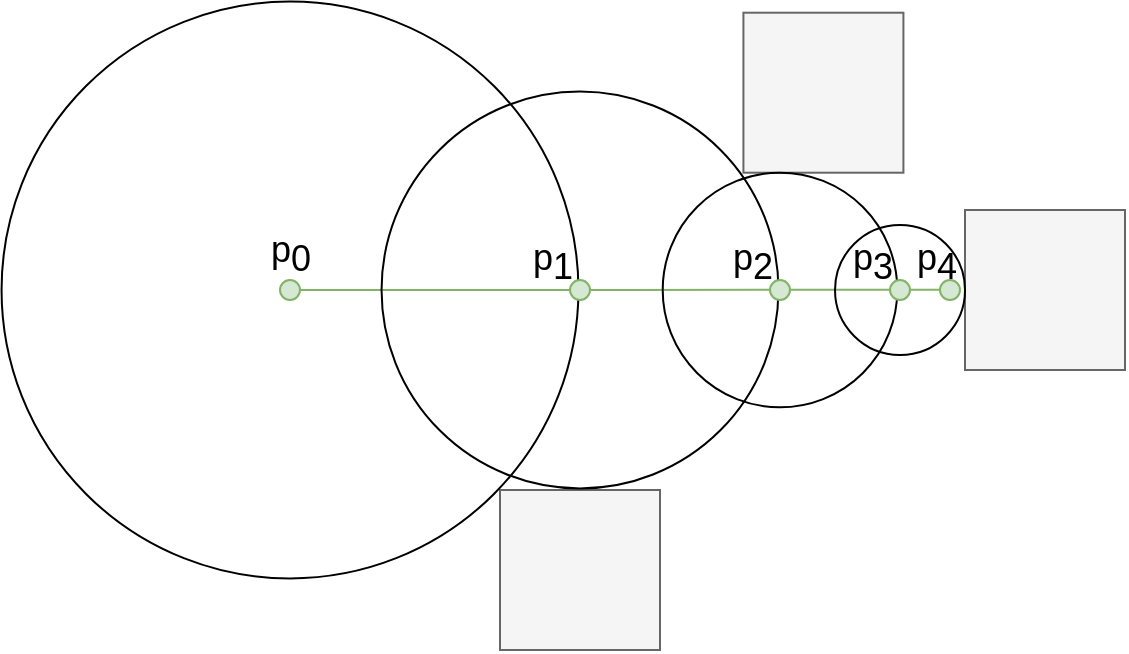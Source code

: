 <mxfile version="15.4.0" type="device"><diagram id="4mGxhP4kGzLFXmiEG6Kd" name="Page-1"><mxGraphModel dx="1312" dy="1385" grid="1" gridSize="5" guides="1" tooltips="1" connect="1" arrows="1" fold="1" page="1" pageScale="1" pageWidth="827" pageHeight="1169" math="0" shadow="0"><root><mxCell id="0"/><mxCell id="1" parent="0"/><mxCell id="HZk2pKQpFWLE6bh72Rgh-2" value="" style="whiteSpace=wrap;html=1;aspect=fixed;fillColor=#f5f5f5;strokeColor=#666666;fontColor=#333333;" parent="1" vertex="1"><mxGeometry x="-370" y="325" width="80" height="80" as="geometry"/></mxCell><mxCell id="HZk2pKQpFWLE6bh72Rgh-37" value="" style="whiteSpace=wrap;html=1;aspect=fixed;fillColor=#f5f5f5;strokeColor=#666666;fontColor=#333333;" parent="1" vertex="1"><mxGeometry x="-137.5" y="185" width="80" height="80" as="geometry"/></mxCell><mxCell id="HZk2pKQpFWLE6bh72Rgh-35" value="" style="whiteSpace=wrap;html=1;aspect=fixed;fillColor=#f5f5f5;strokeColor=#666666;fontColor=#333333;" parent="1" vertex="1"><mxGeometry x="-248.29" y="86.35" width="80" height="80" as="geometry"/></mxCell><mxCell id="HZk2pKQpFWLE6bh72Rgh-39" value="" style="endArrow=none;html=1;rounded=0;edgeStyle=orthogonalEdgeStyle;fillColor=#d5e8d4;strokeColor=#82b366;" parent="1" source="HZk2pKQpFWLE6bh72Rgh-22" edge="1"><mxGeometry width="50" height="50" relative="1" as="geometry"><mxPoint x="-345" y="224.83" as="sourcePoint"/><mxPoint x="-145" y="224.83" as="targetPoint"/></mxGeometry></mxCell><mxCell id="HZk2pKQpFWLE6bh72Rgh-17" value="" style="ellipse;whiteSpace=wrap;html=1;aspect=fixed;fillColor=none;" parent="1" vertex="1"><mxGeometry x="-619.22" y="80.78" width="288.44" height="288.44" as="geometry"/></mxCell><mxCell id="HZk2pKQpFWLE6bh72Rgh-31" value="" style="ellipse;whiteSpace=wrap;html=1;aspect=fixed;fillColor=none;" parent="1" vertex="1"><mxGeometry x="-429.22" y="125.78" width="198.44" height="198.44" as="geometry"/></mxCell><mxCell id="HZk2pKQpFWLE6bh72Rgh-33" value="" style="ellipse;whiteSpace=wrap;html=1;aspect=fixed;fillColor=none;" parent="1" vertex="1"><mxGeometry x="-288.65" y="166.35" width="117.3" height="117.3" as="geometry"/></mxCell><mxCell id="HZk2pKQpFWLE6bh72Rgh-36" value="" style="ellipse;whiteSpace=wrap;html=1;aspect=fixed;fillColor=none;" parent="1" vertex="1"><mxGeometry x="-202.49" y="192.51" width="64.99" height="64.99" as="geometry"/></mxCell><mxCell id="HZk2pKQpFWLE6bh72Rgh-22" value="" style="ellipse;whiteSpace=wrap;html=1;aspect=fixed;fillColor=#d5e8d4;strokeColor=#82b366;" parent="1" vertex="1"><mxGeometry x="-480" y="220" width="10" height="10" as="geometry"/></mxCell><mxCell id="HZk2pKQpFWLE6bh72Rgh-30" value="" style="ellipse;whiteSpace=wrap;html=1;aspect=fixed;fillColor=#d5e8d4;strokeColor=#82b366;" parent="1" vertex="1"><mxGeometry x="-335" y="220" width="10" height="10" as="geometry"/></mxCell><mxCell id="HZk2pKQpFWLE6bh72Rgh-32" value="" style="ellipse;whiteSpace=wrap;html=1;aspect=fixed;fillColor=#d5e8d4;strokeColor=#82b366;" parent="1" vertex="1"><mxGeometry x="-235" y="220" width="10" height="10" as="geometry"/></mxCell><mxCell id="HZk2pKQpFWLE6bh72Rgh-34" value="" style="ellipse;whiteSpace=wrap;html=1;aspect=fixed;fillColor=#d5e8d4;strokeColor=#82b366;" parent="1" vertex="1"><mxGeometry x="-175" y="220" width="10" height="10" as="geometry"/></mxCell><mxCell id="HZk2pKQpFWLE6bh72Rgh-38" value="" style="ellipse;whiteSpace=wrap;html=1;aspect=fixed;fillColor=#d5e8d4;strokeColor=#82b366;" parent="1" vertex="1"><mxGeometry x="-150" y="220" width="10" height="10" as="geometry"/></mxCell><mxCell id="HZk2pKQpFWLE6bh72Rgh-44" value="p&lt;sub style=&quot;font-size: 18px;&quot;&gt;0&lt;/sub&gt;" style="text;html=1;strokeColor=none;fillColor=none;align=center;verticalAlign=middle;whiteSpace=wrap;rounded=0;fontSize=18;" parent="1" vertex="1"><mxGeometry x="-483.29" y="200" width="16.58" height="16" as="geometry"/></mxCell><mxCell id="HZk2pKQpFWLE6bh72Rgh-45" value="p&lt;sub style=&quot;font-size: 18px;&quot;&gt;1&lt;/sub&gt;" style="text;html=1;strokeColor=none;fillColor=none;align=center;verticalAlign=middle;whiteSpace=wrap;rounded=0;fontSize=18;" parent="1" vertex="1"><mxGeometry x="-351.58" y="204" width="16.58" height="16" as="geometry"/></mxCell><mxCell id="HZk2pKQpFWLE6bh72Rgh-46" value="p&lt;sub style=&quot;font-size: 18px;&quot;&gt;2&lt;/sub&gt;" style="text;html=1;strokeColor=none;fillColor=none;align=center;verticalAlign=middle;whiteSpace=wrap;rounded=0;fontSize=18;" parent="1" vertex="1"><mxGeometry x="-251.58" y="204" width="16.58" height="16" as="geometry"/></mxCell><mxCell id="HZk2pKQpFWLE6bh72Rgh-47" value="p&lt;sub style=&quot;font-size: 18px;&quot;&gt;3&lt;/sub&gt;" style="text;html=1;strokeColor=none;fillColor=none;align=center;verticalAlign=middle;whiteSpace=wrap;rounded=0;fontSize=18;" parent="1" vertex="1"><mxGeometry x="-191.58" y="204" width="16.58" height="16" as="geometry"/></mxCell><mxCell id="HZk2pKQpFWLE6bh72Rgh-48" value="p&lt;sub style=&quot;font-size: 18px;&quot;&gt;4&lt;/sub&gt;" style="text;html=1;strokeColor=none;fillColor=none;align=center;verticalAlign=middle;whiteSpace=wrap;rounded=0;fontSize=18;" parent="1" vertex="1"><mxGeometry x="-160.0" y="204" width="16.58" height="16" as="geometry"/></mxCell></root></mxGraphModel></diagram></mxfile>